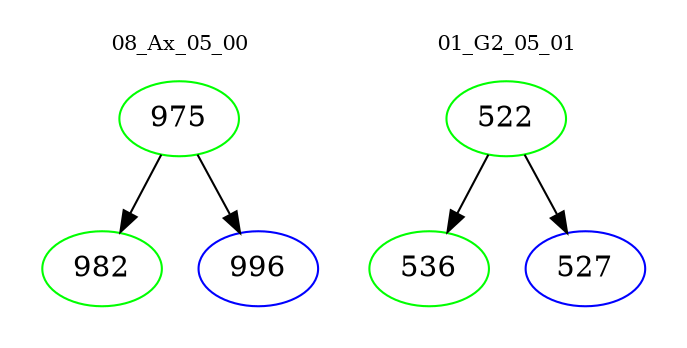 digraph{
subgraph cluster_0 {
color = white
label = "08_Ax_05_00";
fontsize=10;
T0_975 [label="975", color="green"]
T0_975 -> T0_982 [color="black"]
T0_982 [label="982", color="green"]
T0_975 -> T0_996 [color="black"]
T0_996 [label="996", color="blue"]
}
subgraph cluster_1 {
color = white
label = "01_G2_05_01";
fontsize=10;
T1_522 [label="522", color="green"]
T1_522 -> T1_536 [color="black"]
T1_536 [label="536", color="green"]
T1_522 -> T1_527 [color="black"]
T1_527 [label="527", color="blue"]
}
}
